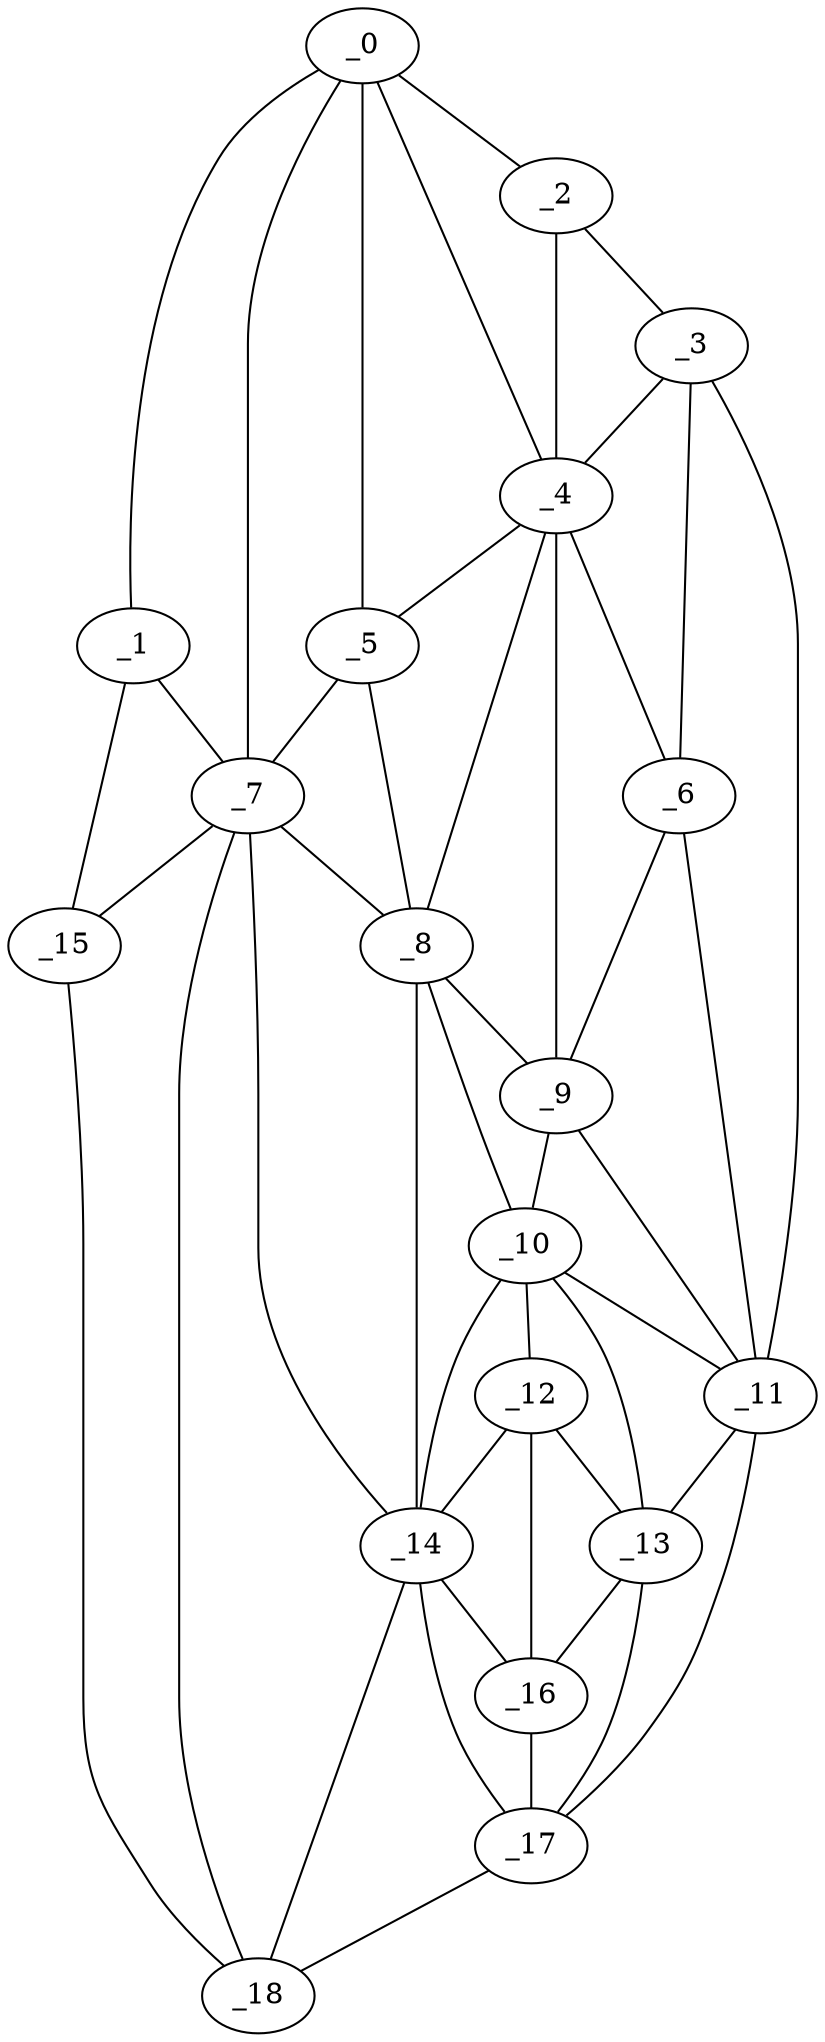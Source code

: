 graph "obj55__90.gxl" {
	_0	 [x=34,
		y=24];
	_1	 [x=34,
		y=99];
	_0 -- _1	 [valence=1];
	_2	 [x=35,
		y=11];
	_0 -- _2	 [valence=1];
	_4	 [x=46,
		y=17];
	_0 -- _4	 [valence=2];
	_5	 [x=50,
		y=25];
	_0 -- _5	 [valence=2];
	_7	 [x=59,
		y=79];
	_0 -- _7	 [valence=2];
	_1 -- _7	 [valence=2];
	_15	 [x=92,
		y=93];
	_1 -- _15	 [valence=1];
	_3	 [x=45,
		y=3];
	_2 -- _3	 [valence=1];
	_2 -- _4	 [valence=2];
	_3 -- _4	 [valence=2];
	_6	 [x=51,
		y=6];
	_3 -- _6	 [valence=1];
	_11	 [x=77,
		y=9];
	_3 -- _11	 [valence=1];
	_4 -- _5	 [valence=2];
	_4 -- _6	 [valence=2];
	_8	 [x=60,
		y=25];
	_4 -- _8	 [valence=1];
	_9	 [x=61,
		y=10];
	_4 -- _9	 [valence=2];
	_5 -- _7	 [valence=2];
	_5 -- _8	 [valence=2];
	_6 -- _9	 [valence=1];
	_6 -- _11	 [valence=2];
	_7 -- _8	 [valence=2];
	_14	 [x=92,
		y=49];
	_7 -- _14	 [valence=1];
	_7 -- _15	 [valence=2];
	_18	 [x=95,
		y=85];
	_7 -- _18	 [valence=2];
	_8 -- _9	 [valence=2];
	_10	 [x=71,
		y=25];
	_8 -- _10	 [valence=1];
	_8 -- _14	 [valence=2];
	_9 -- _10	 [valence=1];
	_9 -- _11	 [valence=1];
	_10 -- _11	 [valence=2];
	_12	 [x=78,
		y=26];
	_10 -- _12	 [valence=2];
	_13	 [x=84,
		y=16];
	_10 -- _13	 [valence=2];
	_10 -- _14	 [valence=2];
	_11 -- _13	 [valence=2];
	_17	 [x=95,
		y=14];
	_11 -- _17	 [valence=1];
	_12 -- _13	 [valence=2];
	_12 -- _14	 [valence=2];
	_16	 [x=93,
		y=25];
	_12 -- _16	 [valence=2];
	_13 -- _16	 [valence=1];
	_13 -- _17	 [valence=2];
	_14 -- _16	 [valence=2];
	_14 -- _17	 [valence=2];
	_14 -- _18	 [valence=2];
	_15 -- _18	 [valence=1];
	_16 -- _17	 [valence=1];
	_17 -- _18	 [valence=1];
}

